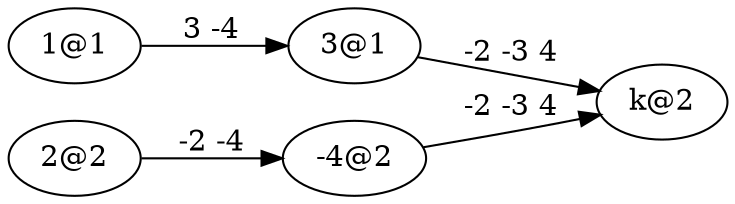 digraph ImplicationGraph {
  rankdir=LR;
  margin=0;

  n1 [label="1@1"];
  n2 [label="2@2"];
  n3 [label="3@1"];
  n4 [label="-4@2"];
  nk [label="k@2"];

  n1 -> n3 [label="3 -4"];
  n2 -> n4 [label="-2 -4"];
  n3 -> nk [label="-2 -3 4"];
  n4 -> nk [label="-2 -3 4"];
}
